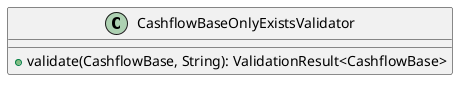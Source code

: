 @startuml

    class CashflowBaseOnlyExistsValidator [[CashflowBaseOnlyExistsValidator.html]] {
        +validate(CashflowBase, String): ValidationResult<CashflowBase>
    }

@enduml
